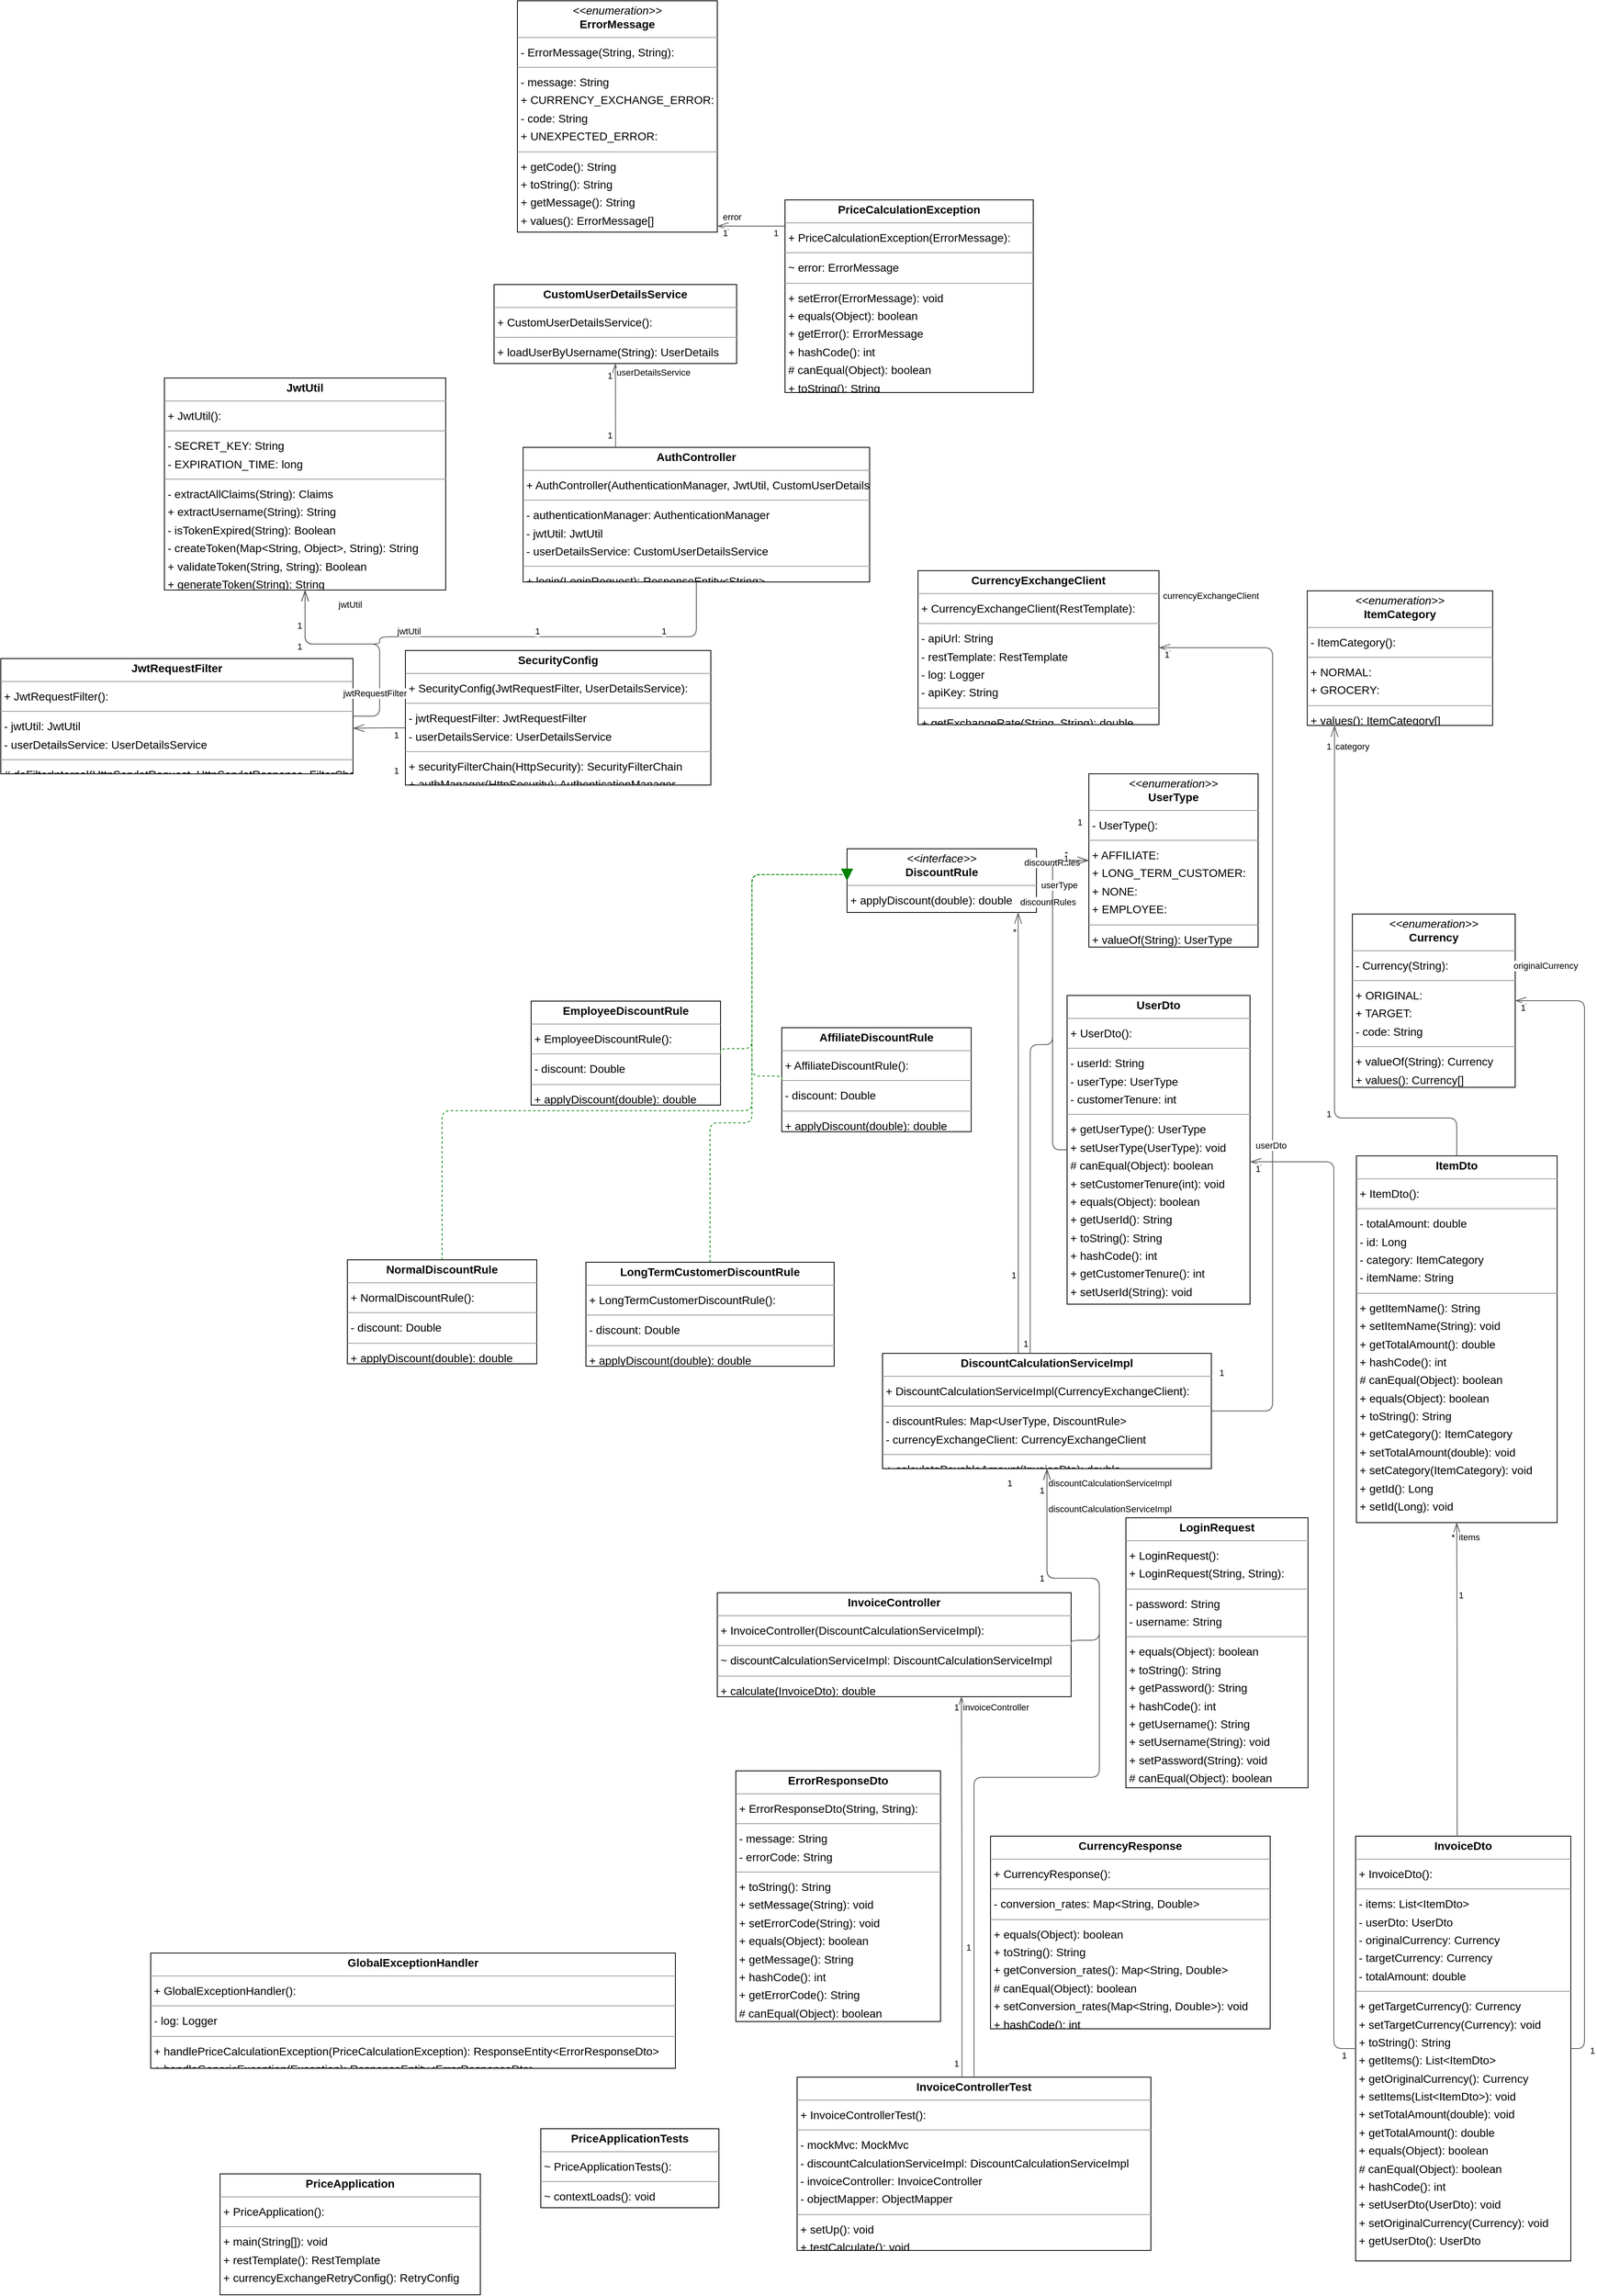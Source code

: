 <mxGraphModel dx="0" dy="0" grid="1" gridSize="10" guides="1" tooltips="1" connect="1" arrows="1" fold="1" page="0" pageScale="1" background="none" math="0" shadow="0">
  <root>
    <mxCell id="0" />
    <mxCell id="1" parent="0" />
    <mxCell id="node26" parent="1" vertex="1" value="&lt;p style=&quot;margin:0px;margin-top:4px;text-align:center;&quot;&gt;&lt;b&gt;AffiliateDiscountRule&lt;/b&gt;&lt;/p&gt;&lt;hr size=&quot;1&quot;/&gt;&lt;p style=&quot;margin:0 0 0 4px;line-height:1.6;&quot;&gt;+ AffiliateDiscountRule(): &lt;/p&gt;&lt;hr size=&quot;1&quot;/&gt;&lt;p style=&quot;margin:0 0 0 4px;line-height:1.6;&quot;&gt;- discount: Double&lt;/p&gt;&lt;hr size=&quot;1&quot;/&gt;&lt;p style=&quot;margin:0 0 0 4px;line-height:1.6;&quot;&gt;+ applyDiscount(double): double&lt;/p&gt;" style="verticalAlign=top;align=left;overflow=fill;fontSize=14;fontFamily=Helvetica;html=1;rounded=0;shadow=0;comic=0;labelBackgroundColor=none;strokeWidth=1;">
      <mxGeometry x="817" y="1260" width="235" height="129" as="geometry" />
    </mxCell>
    <mxCell id="node22" parent="1" vertex="1" value="&lt;p style=&quot;margin:0px;margin-top:4px;text-align:center;&quot;&gt;&lt;b&gt;AuthController&lt;/b&gt;&lt;/p&gt;&lt;hr size=&quot;1&quot;/&gt;&lt;p style=&quot;margin:0 0 0 4px;line-height:1.6;&quot;&gt;+ AuthController(AuthenticationManager, JwtUtil, CustomUserDetailsService): &lt;/p&gt;&lt;hr size=&quot;1&quot;/&gt;&lt;p style=&quot;margin:0 0 0 4px;line-height:1.6;&quot;&gt;- authenticationManager: AuthenticationManager&lt;br/&gt;- jwtUtil: JwtUtil&lt;br/&gt;- userDetailsService: CustomUserDetailsService&lt;/p&gt;&lt;hr size=&quot;1&quot;/&gt;&lt;p style=&quot;margin:0 0 0 4px;line-height:1.6;&quot;&gt;+ login(LoginRequest): ResponseEntity&amp;lt;String&amp;gt;&lt;/p&gt;" style="verticalAlign=top;align=left;overflow=fill;fontSize=14;fontFamily=Helvetica;html=1;rounded=0;shadow=0;comic=0;labelBackgroundColor=none;strokeWidth=1;">
      <mxGeometry x="496" y="540" width="430" height="167" as="geometry" />
    </mxCell>
    <mxCell id="node15" parent="1" vertex="1" value="&lt;p style=&quot;margin:0px;margin-top:4px;text-align:center;&quot;&gt;&lt;i&gt;&amp;lt;&amp;lt;enumeration&amp;gt;&amp;gt;&lt;/i&gt;&lt;br/&gt;&lt;b&gt;Currency&lt;/b&gt;&lt;/p&gt;&lt;hr size=&quot;1&quot;/&gt;&lt;p style=&quot;margin:0 0 0 4px;line-height:1.6;&quot;&gt;- Currency(String): &lt;/p&gt;&lt;hr size=&quot;1&quot;/&gt;&lt;p style=&quot;margin:0 0 0 4px;line-height:1.6;&quot;&gt;+ ORIGINAL: &lt;br/&gt;+ TARGET: &lt;br/&gt;- code: String&lt;/p&gt;&lt;hr size=&quot;1&quot;/&gt;&lt;p style=&quot;margin:0 0 0 4px;line-height:1.6;&quot;&gt;+ valueOf(String): Currency&lt;br/&gt;+ values(): Currency[]&lt;br/&gt;+ getCode(): String&lt;/p&gt;" style="verticalAlign=top;align=left;overflow=fill;fontSize=14;fontFamily=Helvetica;html=1;rounded=0;shadow=0;comic=0;labelBackgroundColor=none;strokeWidth=1;">
      <mxGeometry x="1525" y="1119" width="202" height="215" as="geometry" />
    </mxCell>
    <mxCell id="node23" parent="1" vertex="1" value="&lt;p style=&quot;margin:0px;margin-top:4px;text-align:center;&quot;&gt;&lt;b&gt;CurrencyExchangeClient&lt;/b&gt;&lt;/p&gt;&lt;hr size=&quot;1&quot;/&gt;&lt;p style=&quot;margin:0 0 0 4px;line-height:1.6;&quot;&gt;+ CurrencyExchangeClient(RestTemplate): &lt;/p&gt;&lt;hr size=&quot;1&quot;/&gt;&lt;p style=&quot;margin:0 0 0 4px;line-height:1.6;&quot;&gt;- apiUrl: String&lt;br/&gt;- restTemplate: RestTemplate&lt;br/&gt;- log: Logger&lt;br/&gt;- apiKey: String&lt;/p&gt;&lt;hr size=&quot;1&quot;/&gt;&lt;p style=&quot;margin:0 0 0 4px;line-height:1.6;&quot;&gt;+ getExchangeRate(String, String): double&lt;/p&gt;" style="verticalAlign=top;align=left;overflow=fill;fontSize=14;fontFamily=Helvetica;html=1;rounded=0;shadow=0;comic=0;labelBackgroundColor=none;strokeWidth=1;">
      <mxGeometry x="986" y="693" width="299" height="191" as="geometry" />
    </mxCell>
    <mxCell id="node24" parent="1" vertex="1" value="&lt;p style=&quot;margin:0px;margin-top:4px;text-align:center;&quot;&gt;&lt;b&gt;CurrencyResponse&lt;/b&gt;&lt;/p&gt;&lt;hr size=&quot;1&quot;/&gt;&lt;p style=&quot;margin:0 0 0 4px;line-height:1.6;&quot;&gt;+ CurrencyResponse(): &lt;/p&gt;&lt;hr size=&quot;1&quot;/&gt;&lt;p style=&quot;margin:0 0 0 4px;line-height:1.6;&quot;&gt;- conversion_rates: Map&amp;lt;String, Double&amp;gt;&lt;/p&gt;&lt;hr size=&quot;1&quot;/&gt;&lt;p style=&quot;margin:0 0 0 4px;line-height:1.6;&quot;&gt;+ equals(Object): boolean&lt;br/&gt;+ toString(): String&lt;br/&gt;+ getConversion_rates(): Map&amp;lt;String, Double&amp;gt;&lt;br/&gt;# canEqual(Object): boolean&lt;br/&gt;+ setConversion_rates(Map&amp;lt;String, Double&amp;gt;): void&lt;br/&gt;+ hashCode(): int&lt;/p&gt;" style="verticalAlign=top;align=left;overflow=fill;fontSize=14;fontFamily=Helvetica;html=1;rounded=0;shadow=0;comic=0;labelBackgroundColor=none;strokeWidth=1;">
      <mxGeometry x="1076" y="2263" width="347" height="239" as="geometry" />
    </mxCell>
    <mxCell id="node14" parent="1" vertex="1" value="&lt;p style=&quot;margin:0px;margin-top:4px;text-align:center;&quot;&gt;&lt;b&gt;CustomUserDetailsService&lt;/b&gt;&lt;/p&gt;&lt;hr size=&quot;1&quot;/&gt;&lt;p style=&quot;margin:0 0 0 4px;line-height:1.6;&quot;&gt;+ CustomUserDetailsService(): &lt;/p&gt;&lt;hr size=&quot;1&quot;/&gt;&lt;p style=&quot;margin:0 0 0 4px;line-height:1.6;&quot;&gt;+ loadUserByUsername(String): UserDetails&lt;/p&gt;" style="verticalAlign=top;align=left;overflow=fill;fontSize=14;fontFamily=Helvetica;html=1;rounded=0;shadow=0;comic=0;labelBackgroundColor=none;strokeWidth=1;">
      <mxGeometry x="460" y="338" width="301" height="98" as="geometry" />
    </mxCell>
    <mxCell id="node6" parent="1" vertex="1" value="&lt;p style=&quot;margin:0px;margin-top:4px;text-align:center;&quot;&gt;&lt;b&gt;DiscountCalculationServiceImpl&lt;/b&gt;&lt;/p&gt;&lt;hr size=&quot;1&quot;/&gt;&lt;p style=&quot;margin:0 0 0 4px;line-height:1.6;&quot;&gt;+ DiscountCalculationServiceImpl(CurrencyExchangeClient): &lt;/p&gt;&lt;hr size=&quot;1&quot;/&gt;&lt;p style=&quot;margin:0 0 0 4px;line-height:1.6;&quot;&gt;- discountRules: Map&amp;lt;UserType, DiscountRule&amp;gt;&lt;br/&gt;- currencyExchangeClient: CurrencyExchangeClient&lt;/p&gt;&lt;hr size=&quot;1&quot;/&gt;&lt;p style=&quot;margin:0 0 0 4px;line-height:1.6;&quot;&gt;+ calculatePayableAmount(InvoiceDto): double&lt;/p&gt;" style="verticalAlign=top;align=left;overflow=fill;fontSize=14;fontFamily=Helvetica;html=1;rounded=0;shadow=0;comic=0;labelBackgroundColor=none;strokeWidth=1;">
      <mxGeometry x="942" y="1664" width="408" height="143" as="geometry" />
    </mxCell>
    <mxCell id="node21" parent="1" vertex="1" value="&lt;p style=&quot;margin:0px;margin-top:4px;text-align:center;&quot;&gt;&lt;i&gt;&amp;lt;&amp;lt;interface&amp;gt;&amp;gt;&lt;/i&gt;&lt;br/&gt;&lt;b&gt;DiscountRule&lt;/b&gt;&lt;/p&gt;&lt;hr size=&quot;1&quot;/&gt;&lt;p style=&quot;margin:0 0 0 4px;line-height:1.6;&quot;&gt;+ applyDiscount(double): double&lt;/p&gt;" style="verticalAlign=top;align=left;overflow=fill;fontSize=14;fontFamily=Helvetica;html=1;rounded=0;shadow=0;comic=0;labelBackgroundColor=none;strokeWidth=1;">
      <mxGeometry x="898" y="1038" width="235" height="79" as="geometry" />
    </mxCell>
    <mxCell id="node27" parent="1" vertex="1" value="&lt;p style=&quot;margin:0px;margin-top:4px;text-align:center;&quot;&gt;&lt;b&gt;EmployeeDiscountRule&lt;/b&gt;&lt;/p&gt;&lt;hr size=&quot;1&quot;/&gt;&lt;p style=&quot;margin:0 0 0 4px;line-height:1.6;&quot;&gt;+ EmployeeDiscountRule(): &lt;/p&gt;&lt;hr size=&quot;1&quot;/&gt;&lt;p style=&quot;margin:0 0 0 4px;line-height:1.6;&quot;&gt;- discount: Double&lt;/p&gt;&lt;hr size=&quot;1&quot;/&gt;&lt;p style=&quot;margin:0 0 0 4px;line-height:1.6;&quot;&gt;+ applyDiscount(double): double&lt;/p&gt;" style="verticalAlign=top;align=left;overflow=fill;fontSize=14;fontFamily=Helvetica;html=1;rounded=0;shadow=0;comic=0;labelBackgroundColor=none;strokeWidth=1;">
      <mxGeometry x="506" y="1227" width="235" height="129" as="geometry" />
    </mxCell>
    <mxCell id="node12" parent="1" vertex="1" value="&lt;p style=&quot;margin:0px;margin-top:4px;text-align:center;&quot;&gt;&lt;i&gt;&amp;lt;&amp;lt;enumeration&amp;gt;&amp;gt;&lt;/i&gt;&lt;br/&gt;&lt;b&gt;ErrorMessage&lt;/b&gt;&lt;/p&gt;&lt;hr size=&quot;1&quot;/&gt;&lt;p style=&quot;margin:0 0 0 4px;line-height:1.6;&quot;&gt;- ErrorMessage(String, String): &lt;/p&gt;&lt;hr size=&quot;1&quot;/&gt;&lt;p style=&quot;margin:0 0 0 4px;line-height:1.6;&quot;&gt;- message: String&lt;br/&gt;+ CURRENCY_EXCHANGE_ERROR: &lt;br/&gt;- code: String&lt;br/&gt;+ UNEXPECTED_ERROR: &lt;/p&gt;&lt;hr size=&quot;1&quot;/&gt;&lt;p style=&quot;margin:0 0 0 4px;line-height:1.6;&quot;&gt;+ getCode(): String&lt;br/&gt;+ toString(): String&lt;br/&gt;+ getMessage(): String&lt;br/&gt;+ values(): ErrorMessage[]&lt;br/&gt;+ valueOf(String): ErrorMessage&lt;/p&gt;" style="verticalAlign=top;align=left;overflow=fill;fontSize=14;fontFamily=Helvetica;html=1;rounded=0;shadow=0;comic=0;labelBackgroundColor=none;strokeWidth=1;">
      <mxGeometry x="489" y="-14" width="248" height="287" as="geometry" />
    </mxCell>
    <mxCell id="node13" parent="1" vertex="1" value="&lt;p style=&quot;margin:0px;margin-top:4px;text-align:center;&quot;&gt;&lt;b&gt;ErrorResponseDto&lt;/b&gt;&lt;/p&gt;&lt;hr size=&quot;1&quot;/&gt;&lt;p style=&quot;margin:0 0 0 4px;line-height:1.6;&quot;&gt;+ ErrorResponseDto(String, String): &lt;/p&gt;&lt;hr size=&quot;1&quot;/&gt;&lt;p style=&quot;margin:0 0 0 4px;line-height:1.6;&quot;&gt;- message: String&lt;br/&gt;- errorCode: String&lt;/p&gt;&lt;hr size=&quot;1&quot;/&gt;&lt;p style=&quot;margin:0 0 0 4px;line-height:1.6;&quot;&gt;+ toString(): String&lt;br/&gt;+ setMessage(String): void&lt;br/&gt;+ setErrorCode(String): void&lt;br/&gt;+ equals(Object): boolean&lt;br/&gt;+ getMessage(): String&lt;br/&gt;+ hashCode(): int&lt;br/&gt;+ getErrorCode(): String&lt;br/&gt;# canEqual(Object): boolean&lt;/p&gt;" style="verticalAlign=top;align=left;overflow=fill;fontSize=14;fontFamily=Helvetica;html=1;rounded=0;shadow=0;comic=0;labelBackgroundColor=none;strokeWidth=1;">
      <mxGeometry x="760" y="2182" width="254" height="311" as="geometry" />
    </mxCell>
    <mxCell id="node9" parent="1" vertex="1" value="&lt;p style=&quot;margin:0px;margin-top:4px;text-align:center;&quot;&gt;&lt;b&gt;GlobalExceptionHandler&lt;/b&gt;&lt;/p&gt;&lt;hr size=&quot;1&quot;/&gt;&lt;p style=&quot;margin:0 0 0 4px;line-height:1.6;&quot;&gt;+ GlobalExceptionHandler(): &lt;/p&gt;&lt;hr size=&quot;1&quot;/&gt;&lt;p style=&quot;margin:0 0 0 4px;line-height:1.6;&quot;&gt;- log: Logger&lt;/p&gt;&lt;hr size=&quot;1&quot;/&gt;&lt;p style=&quot;margin:0 0 0 4px;line-height:1.6;&quot;&gt;+ handlePriceCalculationException(PriceCalculationException): ResponseEntity&amp;lt;ErrorResponseDto&amp;gt;&lt;br/&gt;+ handleGenericException(Exception): ResponseEntity&amp;lt;ErrorResponseDto&amp;gt;&lt;/p&gt;" style="verticalAlign=top;align=left;overflow=fill;fontSize=14;fontFamily=Helvetica;html=1;rounded=0;shadow=0;comic=0;labelBackgroundColor=none;strokeWidth=1;">
      <mxGeometry x="34" y="2408" width="651" height="143" as="geometry" />
    </mxCell>
    <mxCell id="node25" parent="1" vertex="1" value="&lt;p style=&quot;margin:0px;margin-top:4px;text-align:center;&quot;&gt;&lt;b&gt;InvoiceController&lt;/b&gt;&lt;/p&gt;&lt;hr size=&quot;1&quot;/&gt;&lt;p style=&quot;margin:0 0 0 4px;line-height:1.6;&quot;&gt;+ InvoiceController(DiscountCalculationServiceImpl): &lt;/p&gt;&lt;hr size=&quot;1&quot;/&gt;&lt;p style=&quot;margin:0 0 0 4px;line-height:1.6;&quot;&gt;~ discountCalculationServiceImpl: DiscountCalculationServiceImpl&lt;/p&gt;&lt;hr size=&quot;1&quot;/&gt;&lt;p style=&quot;margin:0 0 0 4px;line-height:1.6;&quot;&gt;+ calculate(InvoiceDto): double&lt;/p&gt;" style="verticalAlign=top;align=left;overflow=fill;fontSize=14;fontFamily=Helvetica;html=1;rounded=0;shadow=0;comic=0;labelBackgroundColor=none;strokeWidth=1;">
      <mxGeometry x="737" y="1961" width="439" height="129" as="geometry" />
    </mxCell>
    <mxCell id="node10" parent="1" vertex="1" value="&lt;p style=&quot;margin:0px;margin-top:4px;text-align:center;&quot;&gt;&lt;b&gt;InvoiceControllerTest&lt;/b&gt;&lt;/p&gt;&lt;hr size=&quot;1&quot;/&gt;&lt;p style=&quot;margin:0 0 0 4px;line-height:1.6;&quot;&gt;+ InvoiceControllerTest(): &lt;/p&gt;&lt;hr size=&quot;1&quot;/&gt;&lt;p style=&quot;margin:0 0 0 4px;line-height:1.6;&quot;&gt;- mockMvc: MockMvc&lt;br/&gt;- discountCalculationServiceImpl: DiscountCalculationServiceImpl&lt;br/&gt;- invoiceController: InvoiceController&lt;br/&gt;- objectMapper: ObjectMapper&lt;/p&gt;&lt;hr size=&quot;1&quot;/&gt;&lt;p style=&quot;margin:0 0 0 4px;line-height:1.6;&quot;&gt;+ setUp(): void&lt;br/&gt;+ testCalculate(): void&lt;/p&gt;" style="verticalAlign=top;align=left;overflow=fill;fontSize=14;fontFamily=Helvetica;html=1;rounded=0;shadow=0;comic=0;labelBackgroundColor=none;strokeWidth=1;">
      <mxGeometry x="836" y="2562" width="439" height="215" as="geometry" />
    </mxCell>
    <mxCell id="node0" parent="1" vertex="1" value="&lt;p style=&quot;margin:0px;margin-top:4px;text-align:center;&quot;&gt;&lt;b&gt;InvoiceDto&lt;/b&gt;&lt;/p&gt;&lt;hr size=&quot;1&quot;/&gt;&lt;p style=&quot;margin:0 0 0 4px;line-height:1.6;&quot;&gt;+ InvoiceDto(): &lt;/p&gt;&lt;hr size=&quot;1&quot;/&gt;&lt;p style=&quot;margin:0 0 0 4px;line-height:1.6;&quot;&gt;- items: List&amp;lt;ItemDto&amp;gt;&lt;br/&gt;- userDto: UserDto&lt;br/&gt;- originalCurrency: Currency&lt;br/&gt;- targetCurrency: Currency&lt;br/&gt;- totalAmount: double&lt;/p&gt;&lt;hr size=&quot;1&quot;/&gt;&lt;p style=&quot;margin:0 0 0 4px;line-height:1.6;&quot;&gt;+ getTargetCurrency(): Currency&lt;br/&gt;+ setTargetCurrency(Currency): void&lt;br/&gt;+ toString(): String&lt;br/&gt;+ getItems(): List&amp;lt;ItemDto&amp;gt;&lt;br/&gt;+ getOriginalCurrency(): Currency&lt;br/&gt;+ setItems(List&amp;lt;ItemDto&amp;gt;): void&lt;br/&gt;+ setTotalAmount(double): void&lt;br/&gt;+ getTotalAmount(): double&lt;br/&gt;+ equals(Object): boolean&lt;br/&gt;# canEqual(Object): boolean&lt;br/&gt;+ hashCode(): int&lt;br/&gt;+ setUserDto(UserDto): void&lt;br/&gt;+ setOriginalCurrency(Currency): void&lt;br/&gt;+ getUserDto(): UserDto&lt;/p&gt;" style="verticalAlign=top;align=left;overflow=fill;fontSize=14;fontFamily=Helvetica;html=1;rounded=0;shadow=0;comic=0;labelBackgroundColor=none;strokeWidth=1;">
      <mxGeometry x="1529" y="2263" width="267" height="527" as="geometry" />
    </mxCell>
    <mxCell id="node19" parent="1" vertex="1" value="&lt;p style=&quot;margin:0px;margin-top:4px;text-align:center;&quot;&gt;&lt;i&gt;&amp;lt;&amp;lt;enumeration&amp;gt;&amp;gt;&lt;/i&gt;&lt;br/&gt;&lt;b&gt;ItemCategory&lt;/b&gt;&lt;/p&gt;&lt;hr size=&quot;1&quot;/&gt;&lt;p style=&quot;margin:0 0 0 4px;line-height:1.6;&quot;&gt;- ItemCategory(): &lt;/p&gt;&lt;hr size=&quot;1&quot;/&gt;&lt;p style=&quot;margin:0 0 0 4px;line-height:1.6;&quot;&gt;+ NORMAL: &lt;br/&gt;+ GROCERY: &lt;/p&gt;&lt;hr size=&quot;1&quot;/&gt;&lt;p style=&quot;margin:0 0 0 4px;line-height:1.6;&quot;&gt;+ values(): ItemCategory[]&lt;br/&gt;+ valueOf(String): ItemCategory&lt;/p&gt;" style="verticalAlign=top;align=left;overflow=fill;fontSize=14;fontFamily=Helvetica;html=1;rounded=0;shadow=0;comic=0;labelBackgroundColor=none;strokeWidth=1;">
      <mxGeometry x="1469" y="718" width="230" height="167" as="geometry" />
    </mxCell>
    <mxCell id="node5" parent="1" vertex="1" value="&lt;p style=&quot;margin:0px;margin-top:4px;text-align:center;&quot;&gt;&lt;b&gt;ItemDto&lt;/b&gt;&lt;/p&gt;&lt;hr size=&quot;1&quot;/&gt;&lt;p style=&quot;margin:0 0 0 4px;line-height:1.6;&quot;&gt;+ ItemDto(): &lt;/p&gt;&lt;hr size=&quot;1&quot;/&gt;&lt;p style=&quot;margin:0 0 0 4px;line-height:1.6;&quot;&gt;- totalAmount: double&lt;br/&gt;- id: Long&lt;br/&gt;- category: ItemCategory&lt;br/&gt;- itemName: String&lt;/p&gt;&lt;hr size=&quot;1&quot;/&gt;&lt;p style=&quot;margin:0 0 0 4px;line-height:1.6;&quot;&gt;+ getItemName(): String&lt;br/&gt;+ setItemName(String): void&lt;br/&gt;+ getTotalAmount(): double&lt;br/&gt;+ hashCode(): int&lt;br/&gt;# canEqual(Object): boolean&lt;br/&gt;+ equals(Object): boolean&lt;br/&gt;+ toString(): String&lt;br/&gt;+ getCategory(): ItemCategory&lt;br/&gt;+ setTotalAmount(double): void&lt;br/&gt;+ setCategory(ItemCategory): void&lt;br/&gt;+ getId(): Long&lt;br/&gt;+ setId(Long): void&lt;/p&gt;" style="verticalAlign=top;align=left;overflow=fill;fontSize=14;fontFamily=Helvetica;html=1;rounded=0;shadow=0;comic=0;labelBackgroundColor=none;strokeWidth=1;">
      <mxGeometry x="1530" y="1419" width="249" height="455" as="geometry" />
    </mxCell>
    <mxCell id="node4" parent="1" vertex="1" value="&lt;p style=&quot;margin:0px;margin-top:4px;text-align:center;&quot;&gt;&lt;b&gt;JwtRequestFilter&lt;/b&gt;&lt;/p&gt;&lt;hr size=&quot;1&quot;/&gt;&lt;p style=&quot;margin:0 0 0 4px;line-height:1.6;&quot;&gt;+ JwtRequestFilter(): &lt;/p&gt;&lt;hr size=&quot;1&quot;/&gt;&lt;p style=&quot;margin:0 0 0 4px;line-height:1.6;&quot;&gt;- jwtUtil: JwtUtil&lt;br/&gt;- userDetailsService: UserDetailsService&lt;/p&gt;&lt;hr size=&quot;1&quot;/&gt;&lt;p style=&quot;margin:0 0 0 4px;line-height:1.6;&quot;&gt;# doFilterInternal(HttpServletRequest, HttpServletResponse, FilterChain): void&lt;/p&gt;" style="verticalAlign=top;align=left;overflow=fill;fontSize=14;fontFamily=Helvetica;html=1;rounded=0;shadow=0;comic=0;labelBackgroundColor=none;strokeWidth=1;">
      <mxGeometry x="-152" y="802" width="437" height="143" as="geometry" />
    </mxCell>
    <mxCell id="node8" parent="1" vertex="1" value="&lt;p style=&quot;margin:0px;margin-top:4px;text-align:center;&quot;&gt;&lt;b&gt;JwtUtil&lt;/b&gt;&lt;/p&gt;&lt;hr size=&quot;1&quot;/&gt;&lt;p style=&quot;margin:0 0 0 4px;line-height:1.6;&quot;&gt;+ JwtUtil(): &lt;/p&gt;&lt;hr size=&quot;1&quot;/&gt;&lt;p style=&quot;margin:0 0 0 4px;line-height:1.6;&quot;&gt;- SECRET_KEY: String&lt;br/&gt;- EXPIRATION_TIME: long&lt;/p&gt;&lt;hr size=&quot;1&quot;/&gt;&lt;p style=&quot;margin:0 0 0 4px;line-height:1.6;&quot;&gt;- extractAllClaims(String): Claims&lt;br/&gt;+ extractUsername(String): String&lt;br/&gt;- isTokenExpired(String): Boolean&lt;br/&gt;- createToken(Map&amp;lt;String, Object&amp;gt;, String): String&lt;br/&gt;+ validateToken(String, String): Boolean&lt;br/&gt;+ generateToken(String): String&lt;/p&gt;" style="verticalAlign=top;align=left;overflow=fill;fontSize=14;fontFamily=Helvetica;html=1;rounded=0;shadow=0;comic=0;labelBackgroundColor=none;strokeWidth=1;">
      <mxGeometry x="51" y="454" width="349" height="263" as="geometry" />
    </mxCell>
    <mxCell id="node20" parent="1" vertex="1" value="&lt;p style=&quot;margin:0px;margin-top:4px;text-align:center;&quot;&gt;&lt;b&gt;LoginRequest&lt;/b&gt;&lt;/p&gt;&lt;hr size=&quot;1&quot;/&gt;&lt;p style=&quot;margin:0 0 0 4px;line-height:1.6;&quot;&gt;+ LoginRequest(): &lt;br/&gt;+ LoginRequest(String, String): &lt;/p&gt;&lt;hr size=&quot;1&quot;/&gt;&lt;p style=&quot;margin:0 0 0 4px;line-height:1.6;&quot;&gt;- password: String&lt;br/&gt;- username: String&lt;/p&gt;&lt;hr size=&quot;1&quot;/&gt;&lt;p style=&quot;margin:0 0 0 4px;line-height:1.6;&quot;&gt;+ equals(Object): boolean&lt;br/&gt;+ toString(): String&lt;br/&gt;+ getPassword(): String&lt;br/&gt;+ hashCode(): int&lt;br/&gt;+ getUsername(): String&lt;br/&gt;+ setUsername(String): void&lt;br/&gt;+ setPassword(String): void&lt;br/&gt;# canEqual(Object): boolean&lt;/p&gt;" style="verticalAlign=top;align=left;overflow=fill;fontSize=14;fontFamily=Helvetica;html=1;rounded=0;shadow=0;comic=0;labelBackgroundColor=none;strokeWidth=1;">
      <mxGeometry x="1244" y="1868" width="226" height="335" as="geometry" />
    </mxCell>
    <mxCell id="node7" parent="1" vertex="1" value="&lt;p style=&quot;margin:0px;margin-top:4px;text-align:center;&quot;&gt;&lt;b&gt;LongTermCustomerDiscountRule&lt;/b&gt;&lt;/p&gt;&lt;hr size=&quot;1&quot;/&gt;&lt;p style=&quot;margin:0 0 0 4px;line-height:1.6;&quot;&gt;+ LongTermCustomerDiscountRule(): &lt;/p&gt;&lt;hr size=&quot;1&quot;/&gt;&lt;p style=&quot;margin:0 0 0 4px;line-height:1.6;&quot;&gt;- discount: Double&lt;/p&gt;&lt;hr size=&quot;1&quot;/&gt;&lt;p style=&quot;margin:0 0 0 4px;line-height:1.6;&quot;&gt;+ applyDiscount(double): double&lt;/p&gt;" style="verticalAlign=top;align=left;overflow=fill;fontSize=14;fontFamily=Helvetica;html=1;rounded=0;shadow=0;comic=0;labelBackgroundColor=none;strokeWidth=1;">
      <mxGeometry x="574" y="1551" width="308" height="129" as="geometry" />
    </mxCell>
    <mxCell id="node11" parent="1" vertex="1" value="&lt;p style=&quot;margin:0px;margin-top:4px;text-align:center;&quot;&gt;&lt;b&gt;NormalDiscountRule&lt;/b&gt;&lt;/p&gt;&lt;hr size=&quot;1&quot;/&gt;&lt;p style=&quot;margin:0 0 0 4px;line-height:1.6;&quot;&gt;+ NormalDiscountRule(): &lt;/p&gt;&lt;hr size=&quot;1&quot;/&gt;&lt;p style=&quot;margin:0 0 0 4px;line-height:1.6;&quot;&gt;- discount: Double&lt;/p&gt;&lt;hr size=&quot;1&quot;/&gt;&lt;p style=&quot;margin:0 0 0 4px;line-height:1.6;&quot;&gt;+ applyDiscount(double): double&lt;/p&gt;" style="verticalAlign=top;align=left;overflow=fill;fontSize=14;fontFamily=Helvetica;html=1;rounded=0;shadow=0;comic=0;labelBackgroundColor=none;strokeWidth=1;">
      <mxGeometry x="278" y="1548" width="235" height="129" as="geometry" />
    </mxCell>
    <mxCell id="node16" parent="1" vertex="1" value="&lt;p style=&quot;margin:0px;margin-top:4px;text-align:center;&quot;&gt;&lt;b&gt;PriceApplication&lt;/b&gt;&lt;/p&gt;&lt;hr size=&quot;1&quot;/&gt;&lt;p style=&quot;margin:0 0 0 4px;line-height:1.6;&quot;&gt;+ PriceApplication(): &lt;/p&gt;&lt;hr size=&quot;1&quot;/&gt;&lt;p style=&quot;margin:0 0 0 4px;line-height:1.6;&quot;&gt;+ main(String[]): void&lt;br/&gt;+ restTemplate(): RestTemplate&lt;br/&gt;+ currencyExchangeRetryConfig(): RetryConfig&lt;/p&gt;" style="verticalAlign=top;align=left;overflow=fill;fontSize=14;fontFamily=Helvetica;html=1;rounded=0;shadow=0;comic=0;labelBackgroundColor=none;strokeWidth=1;">
      <mxGeometry x="120" y="2682" width="323" height="150" as="geometry" />
    </mxCell>
    <mxCell id="node1" parent="1" vertex="1" value="&lt;p style=&quot;margin:0px;margin-top:4px;text-align:center;&quot;&gt;&lt;b&gt;PriceApplicationTests&lt;/b&gt;&lt;/p&gt;&lt;hr size=&quot;1&quot;/&gt;&lt;p style=&quot;margin:0 0 0 4px;line-height:1.6;&quot;&gt;~ PriceApplicationTests(): &lt;/p&gt;&lt;hr size=&quot;1&quot;/&gt;&lt;p style=&quot;margin:0 0 0 4px;line-height:1.6;&quot;&gt;~ contextLoads(): void&lt;/p&gt;" style="verticalAlign=top;align=left;overflow=fill;fontSize=14;fontFamily=Helvetica;html=1;rounded=0;shadow=0;comic=0;labelBackgroundColor=none;strokeWidth=1;">
      <mxGeometry x="518" y="2626" width="221" height="98" as="geometry" />
    </mxCell>
    <mxCell id="node2" parent="1" vertex="1" value="&lt;p style=&quot;margin:0px;margin-top:4px;text-align:center;&quot;&gt;&lt;b&gt;PriceCalculationException&lt;/b&gt;&lt;/p&gt;&lt;hr size=&quot;1&quot;/&gt;&lt;p style=&quot;margin:0 0 0 4px;line-height:1.6;&quot;&gt;+ PriceCalculationException(ErrorMessage): &lt;/p&gt;&lt;hr size=&quot;1&quot;/&gt;&lt;p style=&quot;margin:0 0 0 4px;line-height:1.6;&quot;&gt;~ error: ErrorMessage&lt;/p&gt;&lt;hr size=&quot;1&quot;/&gt;&lt;p style=&quot;margin:0 0 0 4px;line-height:1.6;&quot;&gt;+ setError(ErrorMessage): void&lt;br/&gt;+ equals(Object): boolean&lt;br/&gt;+ getError(): ErrorMessage&lt;br/&gt;+ hashCode(): int&lt;br/&gt;# canEqual(Object): boolean&lt;br/&gt;+ toString(): String&lt;/p&gt;" style="verticalAlign=top;align=left;overflow=fill;fontSize=14;fontFamily=Helvetica;html=1;rounded=0;shadow=0;comic=0;labelBackgroundColor=none;strokeWidth=1;">
      <mxGeometry x="821" y="233" width="308" height="239" as="geometry" />
    </mxCell>
    <mxCell id="node18" parent="1" vertex="1" value="&lt;p style=&quot;margin:0px;margin-top:4px;text-align:center;&quot;&gt;&lt;b&gt;SecurityConfig&lt;/b&gt;&lt;/p&gt;&lt;hr size=&quot;1&quot;/&gt;&lt;p style=&quot;margin:0 0 0 4px;line-height:1.6;&quot;&gt;+ SecurityConfig(JwtRequestFilter, UserDetailsService): &lt;/p&gt;&lt;hr size=&quot;1&quot;/&gt;&lt;p style=&quot;margin:0 0 0 4px;line-height:1.6;&quot;&gt;- jwtRequestFilter: JwtRequestFilter&lt;br/&gt;- userDetailsService: UserDetailsService&lt;/p&gt;&lt;hr size=&quot;1&quot;/&gt;&lt;p style=&quot;margin:0 0 0 4px;line-height:1.6;&quot;&gt;+ securityFilterChain(HttpSecurity): SecurityFilterChain&lt;br/&gt;+ authManager(HttpSecurity): AuthenticationManager&lt;/p&gt;" style="verticalAlign=top;align=left;overflow=fill;fontSize=14;fontFamily=Helvetica;html=1;rounded=0;shadow=0;comic=0;labelBackgroundColor=none;strokeWidth=1;">
      <mxGeometry x="350" y="792" width="379" height="167" as="geometry" />
    </mxCell>
    <mxCell id="node3" parent="1" vertex="1" value="&lt;p style=&quot;margin:0px;margin-top:4px;text-align:center;&quot;&gt;&lt;b&gt;UserDto&lt;/b&gt;&lt;/p&gt;&lt;hr size=&quot;1&quot;/&gt;&lt;p style=&quot;margin:0 0 0 4px;line-height:1.6;&quot;&gt;+ UserDto(): &lt;/p&gt;&lt;hr size=&quot;1&quot;/&gt;&lt;p style=&quot;margin:0 0 0 4px;line-height:1.6;&quot;&gt;- userId: String&lt;br/&gt;- userType: UserType&lt;br/&gt;- customerTenure: int&lt;/p&gt;&lt;hr size=&quot;1&quot;/&gt;&lt;p style=&quot;margin:0 0 0 4px;line-height:1.6;&quot;&gt;+ getUserType(): UserType&lt;br/&gt;+ setUserType(UserType): void&lt;br/&gt;# canEqual(Object): boolean&lt;br/&gt;+ setCustomerTenure(int): void&lt;br/&gt;+ equals(Object): boolean&lt;br/&gt;+ getUserId(): String&lt;br/&gt;+ toString(): String&lt;br/&gt;+ hashCode(): int&lt;br/&gt;+ getCustomerTenure(): int&lt;br/&gt;+ setUserId(String): void&lt;/p&gt;" style="verticalAlign=top;align=left;overflow=fill;fontSize=14;fontFamily=Helvetica;html=1;rounded=0;shadow=0;comic=0;labelBackgroundColor=none;strokeWidth=1;">
      <mxGeometry x="1171" y="1220" width="227" height="383" as="geometry" />
    </mxCell>
    <mxCell id="node17" parent="1" vertex="1" value="&lt;p style=&quot;margin:0px;margin-top:4px;text-align:center;&quot;&gt;&lt;i&gt;&amp;lt;&amp;lt;enumeration&amp;gt;&amp;gt;&lt;/i&gt;&lt;br/&gt;&lt;b&gt;UserType&lt;/b&gt;&lt;/p&gt;&lt;hr size=&quot;1&quot;/&gt;&lt;p style=&quot;margin:0 0 0 4px;line-height:1.6;&quot;&gt;- UserType(): &lt;/p&gt;&lt;hr size=&quot;1&quot;/&gt;&lt;p style=&quot;margin:0 0 0 4px;line-height:1.6;&quot;&gt;+ AFFILIATE: &lt;br/&gt;+ LONG_TERM_CUSTOMER: &lt;br/&gt;+ NONE: &lt;br/&gt;+ EMPLOYEE: &lt;/p&gt;&lt;hr size=&quot;1&quot;/&gt;&lt;p style=&quot;margin:0 0 0 4px;line-height:1.6;&quot;&gt;+ valueOf(String): UserType&lt;br/&gt;+ values(): UserType[]&lt;/p&gt;" style="verticalAlign=top;align=left;overflow=fill;fontSize=14;fontFamily=Helvetica;html=1;rounded=0;shadow=0;comic=0;labelBackgroundColor=none;strokeWidth=1;">
      <mxGeometry x="1198" y="945" width="210" height="215" as="geometry" />
    </mxCell>
    <mxCell id="edge2" edge="1" value="" parent="1" source="node26" target="node21" style="html=1;rounded=1;edgeStyle=orthogonalEdgeStyle;dashed=1;startArrow=none;endArrow=block;endSize=12;strokeColor=#008200;exitX=0.000;exitY=0.500;exitDx=0;exitDy=0;entryX=0.000;entryY=0.500;entryDx=0;entryDy=0;">
      <mxGeometry width="50" height="50" relative="1" as="geometry">
        <Array as="points">
          <mxPoint x="780" y="1320" />
          <mxPoint x="780" y="1070" />
        </Array>
      </mxGeometry>
    </mxCell>
    <mxCell id="edge10" edge="1" value="" parent="1" source="node22" target="node14" style="html=1;rounded=1;edgeStyle=orthogonalEdgeStyle;dashed=0;startArrow=diamondThinstartSize=12;endArrow=openThin;endSize=12;strokeColor=#595959;exitX=0.267;exitY=0.000;exitDx=0;exitDy=0;entryX=0.500;entryY=1.000;entryDx=0;entryDy=0;">
      <mxGeometry width="50" height="50" relative="1" as="geometry">
        <Array as="points" />
      </mxGeometry>
    </mxCell>
    <mxCell id="label60" parent="edge10" vertex="1" connectable="0" value="1" style="edgeLabel;resizable=0;html=1;align=left;verticalAlign=top;strokeColor=default;">
      <mxGeometry x="599" y="512" as="geometry" />
    </mxCell>
    <mxCell id="label64" parent="edge10" vertex="1" connectable="0" value="1" style="edgeLabel;resizable=0;html=1;align=left;verticalAlign=top;strokeColor=default;">
      <mxGeometry x="599" y="438" as="geometry" />
    </mxCell>
    <mxCell id="label65" parent="edge10" vertex="1" connectable="0" value="userDetailsService" style="edgeLabel;resizable=0;html=1;align=left;verticalAlign=top;strokeColor=default;">
      <mxGeometry x="610" y="434" as="geometry" />
    </mxCell>
    <mxCell id="edge18" edge="1" value="" parent="1" source="node22" target="node8" style="html=1;rounded=1;edgeStyle=orthogonalEdgeStyle;dashed=0;startArrow=diamondThinstartSize=12;endArrow=openThin;endSize=12;strokeColor=#595959;exitX=0.500;exitY=1.000;exitDx=0;exitDy=0;entryX=0.500;entryY=1.000;entryDx=0;entryDy=0;">
      <mxGeometry width="50" height="50" relative="1" as="geometry">
        <Array as="points">
          <mxPoint x="711" y="775" />
          <mxPoint x="318" y="775" />
          <mxPoint x="318" y="784" />
          <mxPoint x="225" y="784" />
        </Array>
      </mxGeometry>
    </mxCell>
    <mxCell id="label108" parent="edge18" vertex="1" connectable="0" value="1" style="edgeLabel;resizable=0;html=1;align=left;verticalAlign=top;strokeColor=default;">
      <mxGeometry x="509" y="755" as="geometry" />
    </mxCell>
    <mxCell id="label112" parent="edge18" vertex="1" connectable="0" value="1" style="edgeLabel;resizable=0;html=1;align=left;verticalAlign=top;strokeColor=default;">
      <mxGeometry x="666" y="755" as="geometry" />
    </mxCell>
    <mxCell id="label113" parent="edge18" vertex="1" connectable="0" value="jwtUtil" style="edgeLabel;resizable=0;html=1;align=left;verticalAlign=top;strokeColor=default;">
      <mxGeometry x="338" y="755" as="geometry" />
    </mxCell>
    <mxCell id="edge9" edge="1" value="" parent="1" source="node6" target="node23" style="html=1;rounded=1;edgeStyle=orthogonalEdgeStyle;dashed=0;startArrow=diamondThinstartSize=12;endArrow=openThin;endSize=12;strokeColor=#595959;exitX=1.000;exitY=0.500;exitDx=0;exitDy=0;entryX=1.000;entryY=0.500;entryDx=0;entryDy=0;">
      <mxGeometry width="50" height="50" relative="1" as="geometry">
        <Array as="points">
          <mxPoint x="1426" y="1735" />
          <mxPoint x="1426" y="789" />
        </Array>
      </mxGeometry>
    </mxCell>
    <mxCell id="label54" parent="edge9" vertex="1" connectable="0" value="1" style="edgeLabel;resizable=0;html=1;align=left;verticalAlign=top;strokeColor=default;">
      <mxGeometry x="1358" y="1675" as="geometry" />
    </mxCell>
    <mxCell id="label58" parent="edge9" vertex="1" connectable="0" value="1" style="edgeLabel;resizable=0;html=1;align=left;verticalAlign=top;strokeColor=default;">
      <mxGeometry x="1290" y="784" as="geometry" />
    </mxCell>
    <mxCell id="label59" parent="edge9" vertex="1" connectable="0" value="currencyExchangeClient" style="edgeLabel;resizable=0;html=1;align=left;verticalAlign=top;strokeColor=default;">
      <mxGeometry x="1288" y="711" as="geometry" />
    </mxCell>
    <mxCell id="edge5" edge="1" value="" parent="1" source="node6" target="node21" style="html=1;rounded=1;edgeStyle=orthogonalEdgeStyle;dashed=0;startArrow=diamondThinstartSize=12;endArrow=openThin;endSize=12;strokeColor=#595959;exitX=0.413;exitY=0.000;exitDx=0;exitDy=0;entryX=0.904;entryY=1.001;entryDx=0;entryDy=0;">
      <mxGeometry width="50" height="50" relative="1" as="geometry">
        <Array as="points" />
      </mxGeometry>
    </mxCell>
    <mxCell id="label30" parent="edge5" vertex="1" connectable="0" value="1" style="edgeLabel;resizable=0;html=1;align=left;verticalAlign=top;strokeColor=default;">
      <mxGeometry x="1100" y="1554" as="geometry" />
    </mxCell>
    <mxCell id="label34" parent="edge5" vertex="1" connectable="0" value="*" style="edgeLabel;resizable=0;html=1;align=left;verticalAlign=top;strokeColor=default;">
      <mxGeometry x="1102" y="1128" as="geometry" />
    </mxCell>
    <mxCell id="label35" parent="edge5" vertex="1" connectable="0" value="discountRules" style="edgeLabel;resizable=0;html=1;align=left;verticalAlign=top;strokeColor=default;">
      <mxGeometry x="1111" y="1091" as="geometry" />
    </mxCell>
    <mxCell id="edge4" edge="1" value="" parent="1" source="node6" target="node17" style="html=1;rounded=1;edgeStyle=orthogonalEdgeStyle;dashed=0;startArrow=diamondThinstartSize=12;endArrow=openThin;endSize=12;strokeColor=#595959;exitX=0.449;exitY=0.000;exitDx=0;exitDy=0;entryX=0.000;entryY=0.500;entryDx=0;entryDy=0;">
      <mxGeometry width="50" height="50" relative="1" as="geometry">
        <Array as="points">
          <mxPoint x="1126" y="1281" />
          <mxPoint x="1153" y="1281" />
          <mxPoint x="1153" y="1052" />
        </Array>
      </mxGeometry>
    </mxCell>
    <mxCell id="label24" parent="edge4" vertex="1" connectable="0" value="1" style="edgeLabel;resizable=0;html=1;align=left;verticalAlign=top;strokeColor=default;">
      <mxGeometry x="1115" y="1639" as="geometry" />
    </mxCell>
    <mxCell id="label28" parent="edge4" vertex="1" connectable="0" value="*" style="edgeLabel;resizable=0;html=1;align=left;verticalAlign=top;strokeColor=default;">
      <mxGeometry x="1166" y="1032" as="geometry" />
    </mxCell>
    <mxCell id="label29" parent="edge4" vertex="1" connectable="0" value="discountRules" style="edgeLabel;resizable=0;html=1;align=left;verticalAlign=top;strokeColor=default;">
      <mxGeometry x="1116" y="1042" as="geometry" />
    </mxCell>
    <mxCell id="edge1" edge="1" value="" parent="1" source="node27" target="node21" style="html=1;rounded=1;edgeStyle=orthogonalEdgeStyle;dashed=1;startArrow=none;endArrow=block;endSize=12;strokeColor=#008200;exitX=1.000;exitY=0.500;exitDx=0;exitDy=0;entryX=0.000;entryY=0.500;entryDx=0;entryDy=0;">
      <mxGeometry width="50" height="50" relative="1" as="geometry">
        <Array as="points">
          <mxPoint x="780" y="1286" />
          <mxPoint x="780" y="1070" />
        </Array>
      </mxGeometry>
    </mxCell>
    <mxCell id="edge8" edge="1" value="" parent="1" source="node25" target="node6" style="html=1;rounded=1;edgeStyle=orthogonalEdgeStyle;dashed=0;startArrow=diamondThinstartSize=12;endArrow=openThin;endSize=12;strokeColor=#595959;exitX=1.000;exitY=0.500;exitDx=0;exitDy=0;entryX=0.500;entryY=1.000;entryDx=0;entryDy=0;">
      <mxGeometry width="50" height="50" relative="1" as="geometry">
        <Array as="points">
          <mxPoint x="1211" y="2020" />
          <mxPoint x="1211" y="1943" />
          <mxPoint x="1146" y="1943" />
        </Array>
      </mxGeometry>
    </mxCell>
    <mxCell id="label48" parent="edge8" vertex="1" connectable="0" value="1" style="edgeLabel;resizable=0;html=1;align=left;verticalAlign=top;strokeColor=default;">
      <mxGeometry x="1135" y="1930" as="geometry" />
    </mxCell>
    <mxCell id="label52" parent="edge8" vertex="1" connectable="0" value="1" style="edgeLabel;resizable=0;html=1;align=left;verticalAlign=top;strokeColor=default;">
      <mxGeometry x="1095" y="1812" as="geometry" />
    </mxCell>
    <mxCell id="label53" parent="edge8" vertex="1" connectable="0" value="discountCalculationServiceImpl" style="edgeLabel;resizable=0;html=1;align=left;verticalAlign=top;strokeColor=default;">
      <mxGeometry x="1146" y="1812" as="geometry" />
    </mxCell>
    <mxCell id="edge15" edge="1" value="" parent="1" source="node10" target="node6" style="html=1;rounded=1;edgeStyle=orthogonalEdgeStyle;dashed=0;startArrow=diamondThinstartSize=12;endArrow=openThin;endSize=12;strokeColor=#595959;exitX=0.500;exitY=0.000;exitDx=0;exitDy=0;entryX=0.500;entryY=1.000;entryDx=0;entryDy=0;">
      <mxGeometry width="50" height="50" relative="1" as="geometry">
        <Array as="points">
          <mxPoint x="1055" y="2190" />
          <mxPoint x="1211" y="2190" />
          <mxPoint x="1211" y="1943" />
          <mxPoint x="1146" y="1943" />
        </Array>
      </mxGeometry>
    </mxCell>
    <mxCell id="label90" parent="edge15" vertex="1" connectable="0" value="1" style="edgeLabel;resizable=0;html=1;align=left;verticalAlign=top;strokeColor=default;">
      <mxGeometry x="1044" y="2388" as="geometry" />
    </mxCell>
    <mxCell id="label94" parent="edge15" vertex="1" connectable="0" value="1" style="edgeLabel;resizable=0;html=1;align=left;verticalAlign=top;strokeColor=default;">
      <mxGeometry x="1135" y="1821" as="geometry" />
    </mxCell>
    <mxCell id="label95" parent="edge15" vertex="1" connectable="0" value="discountCalculationServiceImpl" style="edgeLabel;resizable=0;html=1;align=left;verticalAlign=top;strokeColor=default;">
      <mxGeometry x="1146" y="1844" as="geometry" />
    </mxCell>
    <mxCell id="edge6" edge="1" value="" parent="1" source="node10" target="node25" style="html=1;rounded=1;edgeStyle=orthogonalEdgeStyle;dashed=0;startArrow=diamondThinstartSize=12;endArrow=openThin;endSize=12;strokeColor=#595959;exitX=0.466;exitY=0.000;exitDx=0;exitDy=0;entryX=0.690;entryY=1.000;entryDx=0;entryDy=0;">
      <mxGeometry width="50" height="50" relative="1" as="geometry">
        <Array as="points" />
      </mxGeometry>
    </mxCell>
    <mxCell id="label36" parent="edge6" vertex="1" connectable="0" value="1" style="edgeLabel;resizable=0;html=1;align=left;verticalAlign=top;strokeColor=default;">
      <mxGeometry x="1029" y="2532" as="geometry" />
    </mxCell>
    <mxCell id="label40" parent="edge6" vertex="1" connectable="0" value="1" style="edgeLabel;resizable=0;html=1;align=left;verticalAlign=top;strokeColor=default;">
      <mxGeometry x="1029" y="2090" as="geometry" />
    </mxCell>
    <mxCell id="label41" parent="edge6" vertex="1" connectable="0" value="invoiceController" style="edgeLabel;resizable=0;html=1;align=left;verticalAlign=top;strokeColor=default;">
      <mxGeometry x="1040" y="2090" as="geometry" />
    </mxCell>
    <mxCell id="edge11" edge="1" value="" parent="1" source="node0" target="node15" style="html=1;rounded=1;edgeStyle=orthogonalEdgeStyle;dashed=0;startArrow=diamondThinstartSize=12;endArrow=openThin;endSize=12;strokeColor=#595959;exitX=1.000;exitY=0.500;exitDx=0;exitDy=0;entryX=1.000;entryY=0.500;entryDx=0;entryDy=0;">
      <mxGeometry width="50" height="50" relative="1" as="geometry">
        <Array as="points">
          <mxPoint x="1813" y="2526" />
          <mxPoint x="1813" y="1227" />
        </Array>
      </mxGeometry>
    </mxCell>
    <mxCell id="label66" parent="edge11" vertex="1" connectable="0" value="1" style="edgeLabel;resizable=0;html=1;align=left;verticalAlign=top;strokeColor=default;">
      <mxGeometry x="1818" y="2516" as="geometry" />
    </mxCell>
    <mxCell id="label70" parent="edge11" vertex="1" connectable="0" value="1" style="edgeLabel;resizable=0;html=1;align=left;verticalAlign=top;strokeColor=default;">
      <mxGeometry x="1732" y="1222" as="geometry" />
    </mxCell>
    <mxCell id="label71" parent="edge11" vertex="1" connectable="0" value="originalCurrency" style="edgeLabel;resizable=0;html=1;align=left;verticalAlign=top;strokeColor=default;">
      <mxGeometry x="1723" y="1170" as="geometry" />
    </mxCell>
    <mxCell id="edge16" edge="1" value="" parent="1" source="node0" target="node5" style="html=1;rounded=1;edgeStyle=orthogonalEdgeStyle;dashed=0;startArrow=diamondThinstartSize=12;endArrow=openThin;endSize=12;strokeColor=#595959;exitX=0.472;exitY=0.000;exitDx=0;exitDy=0;entryX=0.500;entryY=1.000;entryDx=0;entryDy=0;">
      <mxGeometry width="50" height="50" relative="1" as="geometry">
        <Array as="points" />
      </mxGeometry>
    </mxCell>
    <mxCell id="label96" parent="edge16" vertex="1" connectable="0" value="1" style="edgeLabel;resizable=0;html=1;align=left;verticalAlign=top;strokeColor=default;">
      <mxGeometry x="1655" y="1951" as="geometry" />
    </mxCell>
    <mxCell id="label100" parent="edge16" vertex="1" connectable="0" value="*" style="edgeLabel;resizable=0;html=1;align=left;verticalAlign=top;strokeColor=default;">
      <mxGeometry x="1646" y="1879" as="geometry" />
    </mxCell>
    <mxCell id="label101" parent="edge16" vertex="1" connectable="0" value="items" style="edgeLabel;resizable=0;html=1;align=left;verticalAlign=top;strokeColor=default;">
      <mxGeometry x="1655" y="1879" as="geometry" />
    </mxCell>
    <mxCell id="edge17" edge="1" value="" parent="1" source="node0" target="node3" style="html=1;rounded=1;edgeStyle=orthogonalEdgeStyle;dashed=0;startArrow=diamondThinstartSize=12;endArrow=openThin;endSize=12;strokeColor=#595959;exitX=0.000;exitY=0.500;exitDx=0;exitDy=0;entryX=1.000;entryY=0.539;entryDx=0;entryDy=0;">
      <mxGeometry width="50" height="50" relative="1" as="geometry">
        <Array as="points">
          <mxPoint x="1502" y="2526" />
          <mxPoint x="1502" y="1427" />
        </Array>
      </mxGeometry>
    </mxCell>
    <mxCell id="label102" parent="edge17" vertex="1" connectable="0" value="1" style="edgeLabel;resizable=0;html=1;align=left;verticalAlign=top;strokeColor=default;">
      <mxGeometry x="1510" y="2522" as="geometry" />
    </mxCell>
    <mxCell id="label106" parent="edge17" vertex="1" connectable="0" value="1" style="edgeLabel;resizable=0;html=1;align=left;verticalAlign=top;strokeColor=default;">
      <mxGeometry x="1403" y="1422" as="geometry" />
    </mxCell>
    <mxCell id="label107" parent="edge17" vertex="1" connectable="0" value="userDto" style="edgeLabel;resizable=0;html=1;align=left;verticalAlign=top;strokeColor=default;">
      <mxGeometry x="1403" y="1393" as="geometry" />
    </mxCell>
    <mxCell id="edge12" edge="1" value="" parent="1" source="node5" target="node19" style="html=1;rounded=1;edgeStyle=orthogonalEdgeStyle;dashed=0;startArrow=diamondThinstartSize=12;endArrow=openThin;endSize=12;strokeColor=#595959;exitX=0.500;exitY=0.000;exitDx=0;exitDy=0;entryX=0.147;entryY=1.000;entryDx=0;entryDy=0;">
      <mxGeometry width="50" height="50" relative="1" as="geometry">
        <Array as="points">
          <mxPoint x="1655" y="1372" />
          <mxPoint x="1502" y="1372" />
        </Array>
      </mxGeometry>
    </mxCell>
    <mxCell id="label72" parent="edge12" vertex="1" connectable="0" value="1" style="edgeLabel;resizable=0;html=1;align=left;verticalAlign=top;strokeColor=default;">
      <mxGeometry x="1491" y="1354" as="geometry" />
    </mxCell>
    <mxCell id="label76" parent="edge12" vertex="1" connectable="0" value="1" style="edgeLabel;resizable=0;html=1;align=left;verticalAlign=top;strokeColor=default;">
      <mxGeometry x="1491" y="898" as="geometry" />
    </mxCell>
    <mxCell id="label77" parent="edge12" vertex="1" connectable="0" value="category" style="edgeLabel;resizable=0;html=1;align=left;verticalAlign=top;strokeColor=default;">
      <mxGeometry x="1502" y="898" as="geometry" />
    </mxCell>
    <mxCell id="edge19" edge="1" value="" parent="1" source="node4" target="node8" style="html=1;rounded=1;edgeStyle=orthogonalEdgeStyle;dashed=0;startArrow=diamondThinstartSize=12;endArrow=openThin;endSize=12;strokeColor=#595959;exitX=1.000;exitY=0.500;exitDx=0;exitDy=0;entryX=0.500;entryY=1.000;entryDx=0;entryDy=0;">
      <mxGeometry width="50" height="50" relative="1" as="geometry">
        <Array as="points">
          <mxPoint x="318" y="873" />
          <mxPoint x="318" y="784" />
          <mxPoint x="225" y="784" />
        </Array>
      </mxGeometry>
    </mxCell>
    <mxCell id="label114" parent="edge19" vertex="1" connectable="0" value="1" style="edgeLabel;resizable=0;html=1;align=left;verticalAlign=top;strokeColor=default;">
      <mxGeometry x="214" y="774" as="geometry" />
    </mxCell>
    <mxCell id="label118" parent="edge19" vertex="1" connectable="0" value="1" style="edgeLabel;resizable=0;html=1;align=left;verticalAlign=top;strokeColor=default;">
      <mxGeometry x="214" y="748" as="geometry" />
    </mxCell>
    <mxCell id="label119" parent="edge19" vertex="1" connectable="0" value="jwtUtil" style="edgeLabel;resizable=0;html=1;align=left;verticalAlign=top;strokeColor=default;">
      <mxGeometry x="265" y="722" as="geometry" />
    </mxCell>
    <mxCell id="edge0" edge="1" value="" parent="1" source="node7" target="node21" style="html=1;rounded=1;edgeStyle=orthogonalEdgeStyle;dashed=1;startArrow=none;endArrow=block;endSize=12;strokeColor=#008200;exitX=0.500;exitY=0.000;exitDx=0;exitDy=0;entryX=0.000;entryY=0.500;entryDx=0;entryDy=0;">
      <mxGeometry width="50" height="50" relative="1" as="geometry">
        <Array as="points">
          <mxPoint x="728" y="1378" />
          <mxPoint x="780" y="1378" />
          <mxPoint x="780" y="1070" />
        </Array>
      </mxGeometry>
    </mxCell>
    <mxCell id="edge3" edge="1" value="" parent="1" source="node11" target="node21" style="html=1;rounded=1;edgeStyle=orthogonalEdgeStyle;dashed=1;startArrow=none;endArrow=block;endSize=12;strokeColor=#008200;exitX=0.500;exitY=0.000;exitDx=0;exitDy=0;entryX=0.000;entryY=0.500;entryDx=0;entryDy=0;">
      <mxGeometry width="50" height="50" relative="1" as="geometry">
        <Array as="points">
          <mxPoint x="396" y="1363" />
          <mxPoint x="780" y="1363" />
          <mxPoint x="780" y="1070" />
        </Array>
      </mxGeometry>
    </mxCell>
    <mxCell id="edge13" edge="1" value="" parent="1" source="node2" target="node12" style="html=1;rounded=1;edgeStyle=orthogonalEdgeStyle;dashed=0;startArrow=diamondThinstartSize=12;endArrow=openThin;endSize=12;strokeColor=#595959;exitX=0.000;exitY=0.136;exitDx=0;exitDy=0;entryX=1.000;entryY=0.974;entryDx=0;entryDy=0;">
      <mxGeometry width="50" height="50" relative="1" as="geometry">
        <Array as="points" />
      </mxGeometry>
    </mxCell>
    <mxCell id="label78" parent="edge13" vertex="1" connectable="0" value="1" style="edgeLabel;resizable=0;html=1;align=left;verticalAlign=top;strokeColor=default;">
      <mxGeometry x="805" y="261" as="geometry" />
    </mxCell>
    <mxCell id="label82" parent="edge13" vertex="1" connectable="0" value="1" style="edgeLabel;resizable=0;html=1;align=left;verticalAlign=top;strokeColor=default;">
      <mxGeometry x="742" y="261" as="geometry" />
    </mxCell>
    <mxCell id="label83" parent="edge13" vertex="1" connectable="0" value="error" style="edgeLabel;resizable=0;html=1;align=left;verticalAlign=top;strokeColor=default;">
      <mxGeometry x="742" y="241" as="geometry" />
    </mxCell>
    <mxCell id="edge7" edge="1" value="" parent="1" source="node18" target="node4" style="html=1;rounded=1;edgeStyle=orthogonalEdgeStyle;dashed=0;startArrow=diamondThinstartSize=12;endArrow=openThin;endSize=12;strokeColor=#595959;exitX=0.000;exitY=0.575;exitDx=0;exitDy=0;entryX=1.000;entryY=0.605;entryDx=0;entryDy=0;">
      <mxGeometry width="50" height="50" relative="1" as="geometry">
        <Array as="points" />
      </mxGeometry>
    </mxCell>
    <mxCell id="label42" parent="edge7" vertex="1" connectable="0" value="1" style="edgeLabel;resizable=0;html=1;align=left;verticalAlign=top;strokeColor=default;">
      <mxGeometry x="334" y="884" as="geometry" />
    </mxCell>
    <mxCell id="label46" parent="edge7" vertex="1" connectable="0" value="1" style="edgeLabel;resizable=0;html=1;align=left;verticalAlign=top;strokeColor=default;">
      <mxGeometry x="334" y="928" as="geometry" />
    </mxCell>
    <mxCell id="label47" parent="edge7" vertex="1" connectable="0" value="jwtRequestFilter" style="edgeLabel;resizable=0;html=1;align=left;verticalAlign=top;strokeColor=default;">
      <mxGeometry x="271" y="832" as="geometry" />
    </mxCell>
    <mxCell id="edge14" edge="1" value="" parent="1" source="node3" target="node17" style="html=1;rounded=1;edgeStyle=orthogonalEdgeStyle;dashed=0;startArrow=diamondThinstartSize=12;endArrow=openThin;endSize=12;strokeColor=#595959;exitX=0.000;exitY=0.500;exitDx=0;exitDy=0;entryX=0.000;entryY=0.500;entryDx=0;entryDy=0;">
      <mxGeometry width="50" height="50" relative="1" as="geometry">
        <Array as="points">
          <mxPoint x="1153" y="1412" />
          <mxPoint x="1153" y="1052" />
        </Array>
      </mxGeometry>
    </mxCell>
    <mxCell id="label84" parent="edge14" vertex="1" connectable="0" value="1" style="edgeLabel;resizable=0;html=1;align=left;verticalAlign=top;strokeColor=default;">
      <mxGeometry x="1165" y="1037" as="geometry" />
    </mxCell>
    <mxCell id="label88" parent="edge14" vertex="1" connectable="0" value="1" style="edgeLabel;resizable=0;html=1;align=left;verticalAlign=top;strokeColor=default;">
      <mxGeometry x="1182" y="992" as="geometry" />
    </mxCell>
    <mxCell id="label89" parent="edge14" vertex="1" connectable="0" value="userType" style="edgeLabel;resizable=0;html=1;align=left;verticalAlign=top;strokeColor=default;">
      <mxGeometry x="1137" y="1070" as="geometry" />
    </mxCell>
  </root>
</mxGraphModel>